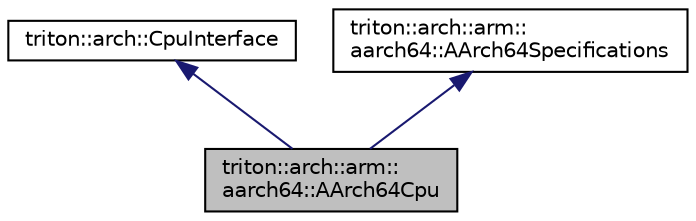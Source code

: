 digraph "triton::arch::arm::aarch64::AArch64Cpu"
{
  edge [fontname="Helvetica",fontsize="10",labelfontname="Helvetica",labelfontsize="10"];
  node [fontname="Helvetica",fontsize="10",shape=record];
  Node0 [label="triton::arch::arm::\laarch64::AArch64Cpu",height=0.2,width=0.4,color="black", fillcolor="grey75", style="filled", fontcolor="black"];
  Node1 -> Node0 [dir="back",color="midnightblue",fontsize="10",style="solid",fontname="Helvetica"];
  Node1 [label="triton::arch::CpuInterface",height=0.2,width=0.4,color="black", fillcolor="white", style="filled",URL="$classtriton_1_1arch_1_1CpuInterface.html",tooltip="This interface is used as abstract CPU interface. All CPU must use this interface. "];
  Node2 -> Node0 [dir="back",color="midnightblue",fontsize="10",style="solid",fontname="Helvetica"];
  Node2 [label="triton::arch::arm::\laarch64::AArch64Specifications",height=0.2,width=0.4,color="black", fillcolor="white", style="filled",URL="$classtriton_1_1arch_1_1arm_1_1aarch64_1_1AArch64Specifications.html",tooltip="The AArch64Specifications class defines specifications about the AArch64 CPU. "];
}
